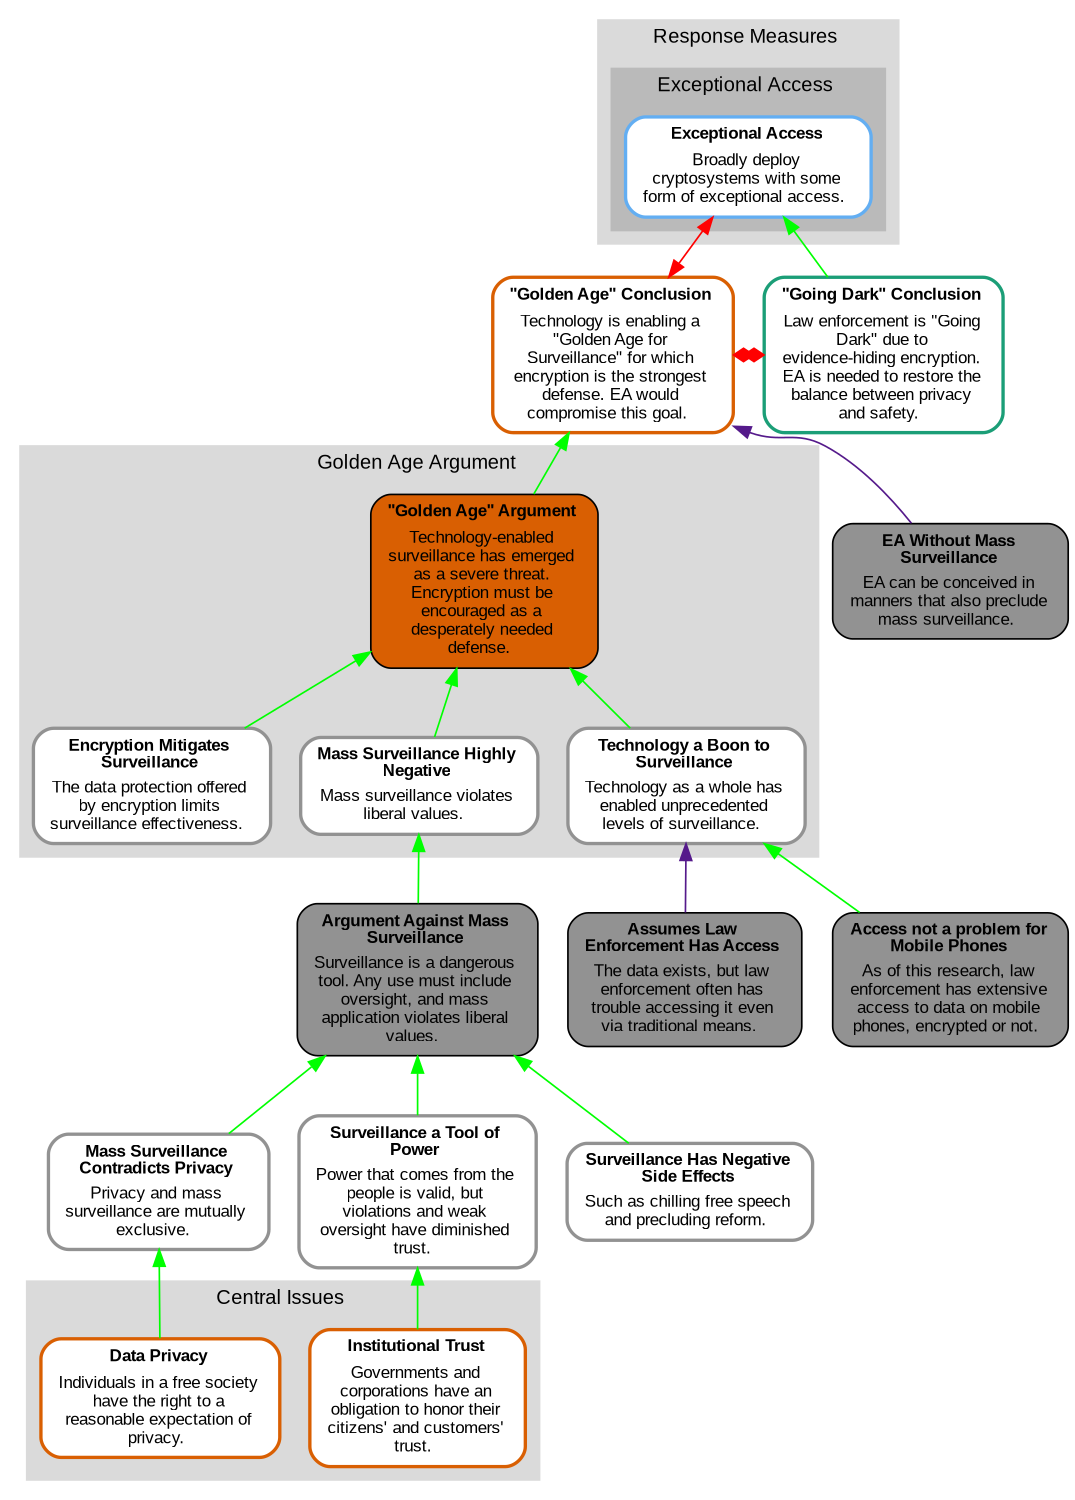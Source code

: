 digraph "Argument Map" {

rankdir = "BT";
concentrate = "false";
ratio = "compress";
size = "8,10";
edge[arrowsize="1", penwidth="1"]graph [bgcolor = "transparent" ]
subgraph cluster_1 {
  label = <<FONT FACE="arial" POINT-SIZE="12" COLOR="#000000">Central&#x20;Issues&#x20;</FONT>>;
  color = "#DADADA";
  margin="8" style = filled;
 labelloc = "b";

  n0 [label=<<TABLE WIDTH="0" ALIGN="CENTER" BORDER="0" CELLSPACING="0"><TR><TD WIDTH="0" ALIGN="TEXT" BALIGN="CENTER"><FONT FACE="arial" POINT-SIZE="10" COLOR="#000000"><B>Data&#x20;Privacy&#x20;</B></FONT></TD></TR><TR><TD ALIGN="TEXT" WIDTH="0" BALIGN="CENTER"><FONT FACE="arial" POINT-SIZE="10" COLOR="#000000">Individuals&#x20;in&#x20;a&#x20;free&#x20;society&#x20;<BR/>have&#x20;the&#x20;right&#x20;to&#x20;a&#x20;<BR/>reasonable&#x20;expectation&#x20;of&#x20;<BR/>privacy.&#x20;&#x20;</FONT></TD></TR></TABLE>>, shape="box",  margin="0.11,0.055", style="filled,rounded,bold", color="#d95f02", fillcolor="white", labelfontcolor="white", fontcolor="#000000", type="statement-map-node"];
  n1 [label=<<TABLE WIDTH="0" ALIGN="CENTER" BORDER="0" CELLSPACING="0"><TR><TD WIDTH="0" ALIGN="TEXT" BALIGN="CENTER"><FONT FACE="arial" POINT-SIZE="10" COLOR="#000000"><B>Institutional&#x20;Trust&#x20;</B></FONT></TD></TR><TR><TD ALIGN="TEXT" WIDTH="0" BALIGN="CENTER"><FONT FACE="arial" POINT-SIZE="10" COLOR="#000000">Governments&#x20;and&#x20;<BR/>corporations&#x20;have&#x20;an&#x20;<BR/>obligation&#x20;to&#x20;honor&#x20;their&#x20;<BR/>citizens&#x27;&#x20;and&#x20;customers&#x27;&#x20;<BR/>trust.&#x20;&#x20;</FONT></TD></TR></TABLE>>, shape="box",  margin="0.11,0.055", style="filled,rounded,bold", color="#d95f02", fillcolor="white", labelfontcolor="white", fontcolor="#000000", type="statement-map-node"];

}


subgraph cluster_2 {
  label = <<FONT FACE="arial" POINT-SIZE="12" COLOR="#000000">Golden&#x20;Age&#x20;Argument&#x20;</FONT>>;
  color = "#DADADA";
  margin="8" style = filled;
 labelloc = "b";

  n5 [label=<<TABLE WIDTH="0" ALIGN="CENTER" BORDER="0" CELLSPACING="0"><TR><TD WIDTH="0" ALIGN="TEXT" BALIGN="CENTER"><FONT FACE="arial" POINT-SIZE="10" COLOR="#000000"><B>Mass&#x20;Surveillance&#x20;Highly&#x20;<BR/>Negative&#x20;</B></FONT></TD></TR><TR><TD ALIGN="TEXT" WIDTH="0" BALIGN="CENTER"><FONT FACE="arial" POINT-SIZE="10" COLOR="#000000">Mass&#x20;surveillance&#x20;violates&#x20;<BR/>liberal&#x20;values.&#x20;&#x20;</FONT></TD></TR></TABLE>>, shape="box",  margin="0.11,0.055", style="filled,rounded,bold", color="#929292", fillcolor="white", labelfontcolor="white", fontcolor="#000000", type="statement-map-node"];
  n6 [label=<<TABLE WIDTH="0" ALIGN="CENTER" BORDER="0" CELLSPACING="0"><TR><TD WIDTH="0" ALIGN="TEXT" BALIGN="CENTER"><FONT FACE="arial" POINT-SIZE="10" COLOR="#000000"><B>Technology&#x20;a&#x20;Boon&#x20;to&#x20;<BR/>Surveillance&#x20;</B></FONT></TD></TR><TR><TD ALIGN="TEXT" WIDTH="0" BALIGN="CENTER"><FONT FACE="arial" POINT-SIZE="10" COLOR="#000000">Technology&#x20;as&#x20;a&#x20;whole&#x20;has&#x20;<BR/>enabled&#x20;unprecedented&#x20;<BR/>levels&#x20;of&#x20;surveillance.&#x20;&#x20;</FONT></TD></TR></TABLE>>, shape="box",  margin="0.11,0.055", style="filled,rounded,bold", color="#929292", fillcolor="white", labelfontcolor="white", fontcolor="#000000", type="statement-map-node"];
  n7 [label=<<TABLE WIDTH="0" ALIGN="CENTER" BORDER="0" CELLSPACING="0"><TR><TD WIDTH="0" ALIGN="TEXT" BALIGN="CENTER"><FONT FACE="arial" POINT-SIZE="10" COLOR="#000000"><B>Encryption&#x20;Mitigates&#x20;<BR/>Surveillance&#x20;</B></FONT></TD></TR><TR><TD ALIGN="TEXT" WIDTH="0" BALIGN="CENTER"><FONT FACE="arial" POINT-SIZE="10" COLOR="#000000">The&#x20;data&#x20;protection&#x20;offered&#x20;<BR/>by&#x20;encryption&#x20;limits&#x20;<BR/>surveillance&#x20;effectiveness.&#x20;&#x20;</FONT></TD></TR></TABLE>>, shape="box",  margin="0.11,0.055", style="filled,rounded,bold", color="#929292", fillcolor="white", labelfontcolor="white", fontcolor="#000000", type="statement-map-node"];
  n11 [label=<<TABLE WIDTH="0" ALIGN="CENTER" BORDER="0" CELLSPACING="0"><TR><TD WIDTH="0" ALIGN="TEXT" BALIGN="CENTER"><FONT FACE="arial" POINT-SIZE="10" COLOR="#000000"><B>&#x22;Golden&#x20;Age&#x22;&#x20;Argument&#x20;</B></FONT></TD></TR><TR><TD ALIGN="TEXT" WIDTH="0" BALIGN="CENTER"><FONT FACE="arial" POINT-SIZE="10" COLOR="#000000">Technology-enabled&#x20;<BR/>surveillance&#x20;has&#x20;emerged&#x20;<BR/>as&#x20;a&#x20;severe&#x20;threat.&#x20;<BR/>Encryption&#x20;must&#x20;be&#x20;<BR/>encouraged&#x20;as&#x20;a&#x20;<BR/>desperately&#x20;needed&#x20;<BR/>defense.&#x20;&#x20;</FONT></TD></TR></TABLE>>, margin="0.11,0.055", shape="box", style="filled,rounded", fillcolor="#d95f02", fontcolor="#000000",  type="argument-map-node"];

}


subgraph cluster_3 {
  label = <<FONT FACE="arial" POINT-SIZE="12" COLOR="#000000">Response&#x20;Measures&#x20;</FONT>>;
  color = "#DADADA";
  margin="8" style = filled;
 labelloc = "b";


subgraph cluster_4 {
  label = <<FONT FACE="arial" POINT-SIZE="12" COLOR="#000000">Exceptional&#x20;Access&#x20;</FONT>>;
  color = "#BABABA";
  margin="8" style = filled;
 labelloc = "b";

  n2 [label=<<TABLE WIDTH="0" ALIGN="CENTER" BORDER="0" CELLSPACING="0"><TR><TD WIDTH="0" ALIGN="TEXT" BALIGN="CENTER"><FONT FACE="arial" POINT-SIZE="10" COLOR="#000000"><B>Exceptional&#x20;Access&#x20;</B></FONT></TD></TR><TR><TD ALIGN="TEXT" WIDTH="0" BALIGN="CENTER"><FONT FACE="arial" POINT-SIZE="10" COLOR="#000000">Broadly&#x20;deploy&#x20;<BR/>cryptosystems&#x20;with&#x20;some&#x20;<BR/>form&#x20;of&#x20;exceptional&#x20;access.&#x20;&#x20;</FONT></TD></TR></TABLE>>, shape="box",  margin="0.11,0.055", style="filled,rounded,bold", color="#63AEF2", fillcolor="white", labelfontcolor="white", fontcolor="#000000", type="statement-map-node"];

}


}

  n3 [label=<<TABLE WIDTH="0" ALIGN="CENTER" BORDER="0" CELLSPACING="0"><TR><TD WIDTH="0" ALIGN="TEXT" BALIGN="CENTER"><FONT FACE="arial" POINT-SIZE="10" COLOR="#000000"><B>&#x22;Going&#x20;Dark&#x22;&#x20;Conclusion&#x20;</B></FONT></TD></TR><TR><TD ALIGN="TEXT" WIDTH="0" BALIGN="CENTER"><FONT FACE="arial" POINT-SIZE="10" COLOR="#000000">Law&#x20;enforcement&#x20;is&#x20;&#x22;Going&#x20;<BR/>Dark&#x22;&#x20;due&#x20;to&#x20;<BR/>evidence-hiding&#x20;encryption.&#x20;<BR/>EA&#x20;is&#x20;needed&#x20;to&#x20;restore&#x20;the&#x20;<BR/>balance&#x20;between&#x20;privacy&#x20;<BR/>and&#x20;safety.&#x20;&#x20;</FONT></TD></TR></TABLE>>, shape="box",  margin="0.11,0.055", style="filled,rounded,bold", color="#1b9e77", fillcolor="white", labelfontcolor="white", fontcolor="#000000", type="statement-map-node"];
  n4 [label=<<TABLE WIDTH="0" ALIGN="CENTER" BORDER="0" CELLSPACING="0"><TR><TD WIDTH="0" ALIGN="TEXT" BALIGN="CENTER"><FONT FACE="arial" POINT-SIZE="10" COLOR="#000000"><B>&#x22;Golden&#x20;Age&#x22;&#x20;Conclusion&#x20;</B></FONT></TD></TR><TR><TD ALIGN="TEXT" WIDTH="0" BALIGN="CENTER"><FONT FACE="arial" POINT-SIZE="10" COLOR="#000000">Technology&#x20;is&#x20;enabling&#x20;a&#x20;<BR/>&#x22;Golden&#x20;Age&#x20;for&#x20;<BR/>Surveillance&#x22;&#x20;for&#x20;which&#x20;<BR/>encryption&#x20;is&#x20;the&#x20;strongest&#x20;<BR/>defense.&#x20;EA&#x20;would&#x20;<BR/>compromise&#x20;this&#x20;goal.&#x20;&#x20;</FONT></TD></TR></TABLE>>, shape="box",  margin="0.11,0.055", style="filled,rounded,bold", color="#d95f02", fillcolor="white", labelfontcolor="white", fontcolor="#000000", type="statement-map-node"];
  n8 [label=<<TABLE WIDTH="0" ALIGN="CENTER" BORDER="0" CELLSPACING="0"><TR><TD WIDTH="0" ALIGN="TEXT" BALIGN="CENTER"><FONT FACE="arial" POINT-SIZE="10" COLOR="#000000"><B>Surveillance&#x20;a&#x20;Tool&#x20;of&#x20;<BR/>Power&#x20;</B></FONT></TD></TR><TR><TD ALIGN="TEXT" WIDTH="0" BALIGN="CENTER"><FONT FACE="arial" POINT-SIZE="10" COLOR="#000000">Power&#x20;that&#x20;comes&#x20;from&#x20;the&#x20;<BR/>people&#x20;is&#x20;valid&#x2C;&#x20;but&#x20;<BR/>violations&#x20;and&#x20;weak&#x20;<BR/>oversight&#x20;have&#x20;diminished&#x20;<BR/>trust.&#x20;&#x20;</FONT></TD></TR></TABLE>>, shape="box",  margin="0.11,0.055", style="filled,rounded,bold", color="#929292", fillcolor="white", labelfontcolor="white", fontcolor="#000000", type="statement-map-node"];
  n9 [label=<<TABLE WIDTH="0" ALIGN="CENTER" BORDER="0" CELLSPACING="0"><TR><TD WIDTH="0" ALIGN="TEXT" BALIGN="CENTER"><FONT FACE="arial" POINT-SIZE="10" COLOR="#000000"><B>Surveillance&#x20;Has&#x20;Negative&#x20;<BR/>Side&#x20;Effects&#x20;</B></FONT></TD></TR><TR><TD ALIGN="TEXT" WIDTH="0" BALIGN="CENTER"><FONT FACE="arial" POINT-SIZE="10" COLOR="#000000">Such&#x20;as&#x20;chilling&#x20;free&#x20;speech&#x20;<BR/>and&#x20;precluding&#x20;reform.&#x20;&#x20;</FONT></TD></TR></TABLE>>, shape="box",  margin="0.11,0.055", style="filled,rounded,bold", color="#929292", fillcolor="white", labelfontcolor="white", fontcolor="#000000", type="statement-map-node"];
  n10 [label=<<TABLE WIDTH="0" ALIGN="CENTER" BORDER="0" CELLSPACING="0"><TR><TD WIDTH="0" ALIGN="TEXT" BALIGN="CENTER"><FONT FACE="arial" POINT-SIZE="10" COLOR="#000000"><B>Mass&#x20;Surveillance&#x20;<BR/>Contradicts&#x20;Privacy&#x20;</B></FONT></TD></TR><TR><TD ALIGN="TEXT" WIDTH="0" BALIGN="CENTER"><FONT FACE="arial" POINT-SIZE="10" COLOR="#000000">Privacy&#x20;and&#x20;mass&#x20;<BR/>surveillance&#x20;are&#x20;mutually&#x20;<BR/>exclusive.&#x20;&#x20;</FONT></TD></TR></TABLE>>, shape="box",  margin="0.11,0.055", style="filled,rounded,bold", color="#929292", fillcolor="white", labelfontcolor="white", fontcolor="#000000", type="statement-map-node"];
  n12 [label=<<TABLE WIDTH="0" ALIGN="CENTER" BORDER="0" CELLSPACING="0"><TR><TD WIDTH="0" ALIGN="TEXT" BALIGN="CENTER"><FONT FACE="arial" POINT-SIZE="10" COLOR="#000000"><B>Argument&#x20;Against&#x20;Mass&#x20;<BR/>Surveillance&#x20;</B></FONT></TD></TR><TR><TD ALIGN="TEXT" WIDTH="0" BALIGN="CENTER"><FONT FACE="arial" POINT-SIZE="10" COLOR="#000000">Surveillance&#x20;is&#x20;a&#x20;dangerous&#x20;<BR/>tool.&#x20;Any&#x20;use&#x20;must&#x20;include&#x20;<BR/>oversight&#x2C;&#x20;and&#x20;mass&#x20;<BR/>application&#x20;violates&#x20;liberal&#x20;<BR/>values.&#x20;&#x20;</FONT></TD></TR></TABLE>>, margin="0.11,0.055", shape="box", style="filled,rounded", fillcolor="#929292", fontcolor="#000000",  type="argument-map-node"];
  n13 [label=<<TABLE WIDTH="0" ALIGN="CENTER" BORDER="0" CELLSPACING="0"><TR><TD WIDTH="0" ALIGN="TEXT" BALIGN="CENTER"><FONT FACE="arial" POINT-SIZE="10" COLOR="#000000"><B>EA&#x20;Without&#x20;Mass&#x20;<BR/>Surveillance&#x20;</B></FONT></TD></TR><TR><TD ALIGN="TEXT" WIDTH="0" BALIGN="CENTER"><FONT FACE="arial" POINT-SIZE="10" COLOR="#000000">EA&#x20;can&#x20;be&#x20;conceived&#x20;in&#x20;<BR/>manners&#x20;that&#x20;also&#x20;preclude&#x20;<BR/>mass&#x20;surveillance.&#x20;&#x20;</FONT></TD></TR></TABLE>>, margin="0.11,0.055", shape="box", style="filled,rounded", fillcolor="#929292", fontcolor="#000000",  type="argument-map-node"];
  n14 [label=<<TABLE WIDTH="0" ALIGN="CENTER" BORDER="0" CELLSPACING="0"><TR><TD WIDTH="0" ALIGN="TEXT" BALIGN="CENTER"><FONT FACE="arial" POINT-SIZE="10" COLOR="#000000"><B>Assumes&#x20;Law&#x20;<BR/>Enforcement&#x20;Has&#x20;Access&#x20;</B></FONT></TD></TR><TR><TD ALIGN="TEXT" WIDTH="0" BALIGN="CENTER"><FONT FACE="arial" POINT-SIZE="10" COLOR="#000000">The&#x20;data&#x20;exists&#x2C;&#x20;but&#x20;law&#x20;<BR/>enforcement&#x20;often&#x20;has&#x20;<BR/>trouble&#x20;accessing&#x20;it&#x20;even&#x20;<BR/>via&#x20;traditional&#x20;means.&#x20;&#x20;</FONT></TD></TR></TABLE>>, margin="0.11,0.055", shape="box", style="filled,rounded", fillcolor="#929292", fontcolor="#000000",  type="argument-map-node"];
  n15 [label=<<TABLE WIDTH="0" ALIGN="CENTER" BORDER="0" CELLSPACING="0"><TR><TD WIDTH="0" ALIGN="TEXT" BALIGN="CENTER"><FONT FACE="arial" POINT-SIZE="10" COLOR="#000000"><B>Access&#x20;not&#x20;a&#x20;problem&#x20;for&#x20;<BR/>Mobile&#x20;Phones&#x20;</B></FONT></TD></TR><TR><TD ALIGN="TEXT" WIDTH="0" BALIGN="CENTER"><FONT FACE="arial" POINT-SIZE="10" COLOR="#000000">As&#x20;of&#x20;this&#x20;research&#x2C;&#x20;law&#x20;<BR/>enforcement&#x20;has&#x20;extensive&#x20;<BR/>access&#x20;to&#x20;data&#x20;on&#x20;mobile&#x20;<BR/>phones&#x2C;&#x20;encrypted&#x20;or&#x20;not.&#x20;&#x20;</FONT></TD></TR></TABLE>>, margin="0.11,0.055", shape="box", style="filled,rounded", fillcolor="#929292", fontcolor="#000000",  type="argument-map-node"];


  n3 -> n2 [type="entails", color="#00ff00"];
  n4 -> n2 [type="contrary", color="#ff0000", dir="both"];
  n4 -> n3 [type="contradictory", color="#ff0000", dir="both", arrowtail="diamond", arrowhead="diamond"];
  n1 -> n8 [type="entails", color="#00ff00"];
  n0 -> n10 [type="entails", color="#00ff00"];
  n13 -> n4 [type="undercut", color="#551A8B"];
  n14 -> n6 [type="undercut", color="#551A8B"];
  n15 -> n6 [type="support", color="#00ff00"];
  n11 -> n4 [type="support", color="#00ff00"];
  n12 -> n5 [type="support", color="#00ff00"];
  n5 -> n11 [type="support", color="#00ff00"];
  n6 -> n11 [type="support", color="#00ff00"];
  n7 -> n11 [type="support", color="#00ff00"];
  n8 -> n12 [type="support", color="#00ff00"];
  n9 -> n12 [type="support", color="#00ff00"];
  n10 -> n12 [type="support", color="#00ff00"];
{ rank = same;
n15;
};
{ rank = same;
n3;
n4;
};

}
